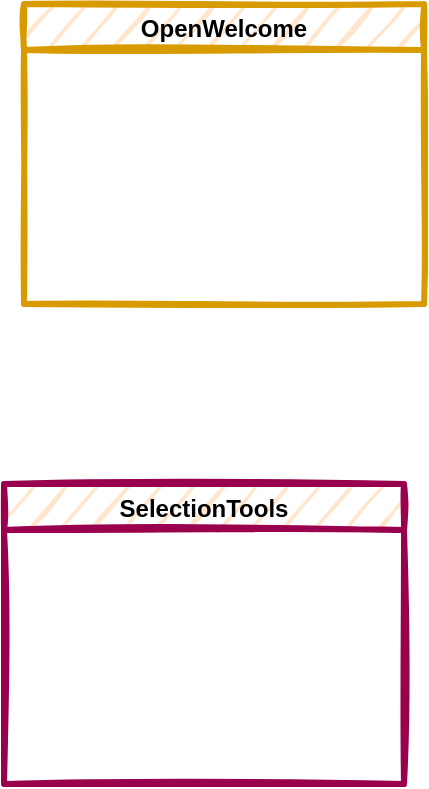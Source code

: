 <mxfile version="14.1.8" type="device"><diagram id="HmQlzLB-p8220oiUTUn7" name="Colorimage"><mxGraphModel dx="3837" dy="2539" grid="1" gridSize="10" guides="1" tooltips="1" connect="1" arrows="1" fold="1" page="1" pageScale="1" pageWidth="827" pageHeight="1169" math="0" shadow="0"><root><mxCell id="yWXKZdmONxHFuY0Q7t6g-0"/><mxCell id="yWXKZdmONxHFuY0Q7t6g-1" parent="yWXKZdmONxHFuY0Q7t6g-0"/><mxCell id="HbrLSfDOODyBdB7Os3C6-63" value="SelectionTools" style="swimlane;startSize=23;strokeWidth=3;sketch=1;fillColor=#ffe6cc;strokeColor=#99004D;" vertex="1" parent="yWXKZdmONxHFuY0Q7t6g-1"><mxGeometry x="50" y="-850" width="200" height="150" as="geometry"/></mxCell><mxCell id="HbrLSfDOODyBdB7Os3C6-64" value="OpenWelcome" style="swimlane;startSize=23;strokeWidth=3;sketch=1;strokeColor=#d79b00;fillColor=#ffe6cc;" vertex="1" parent="yWXKZdmONxHFuY0Q7t6g-1"><mxGeometry x="60" y="-1090" width="200" height="150" as="geometry"/></mxCell></root></mxGraphModel></diagram></mxfile>
